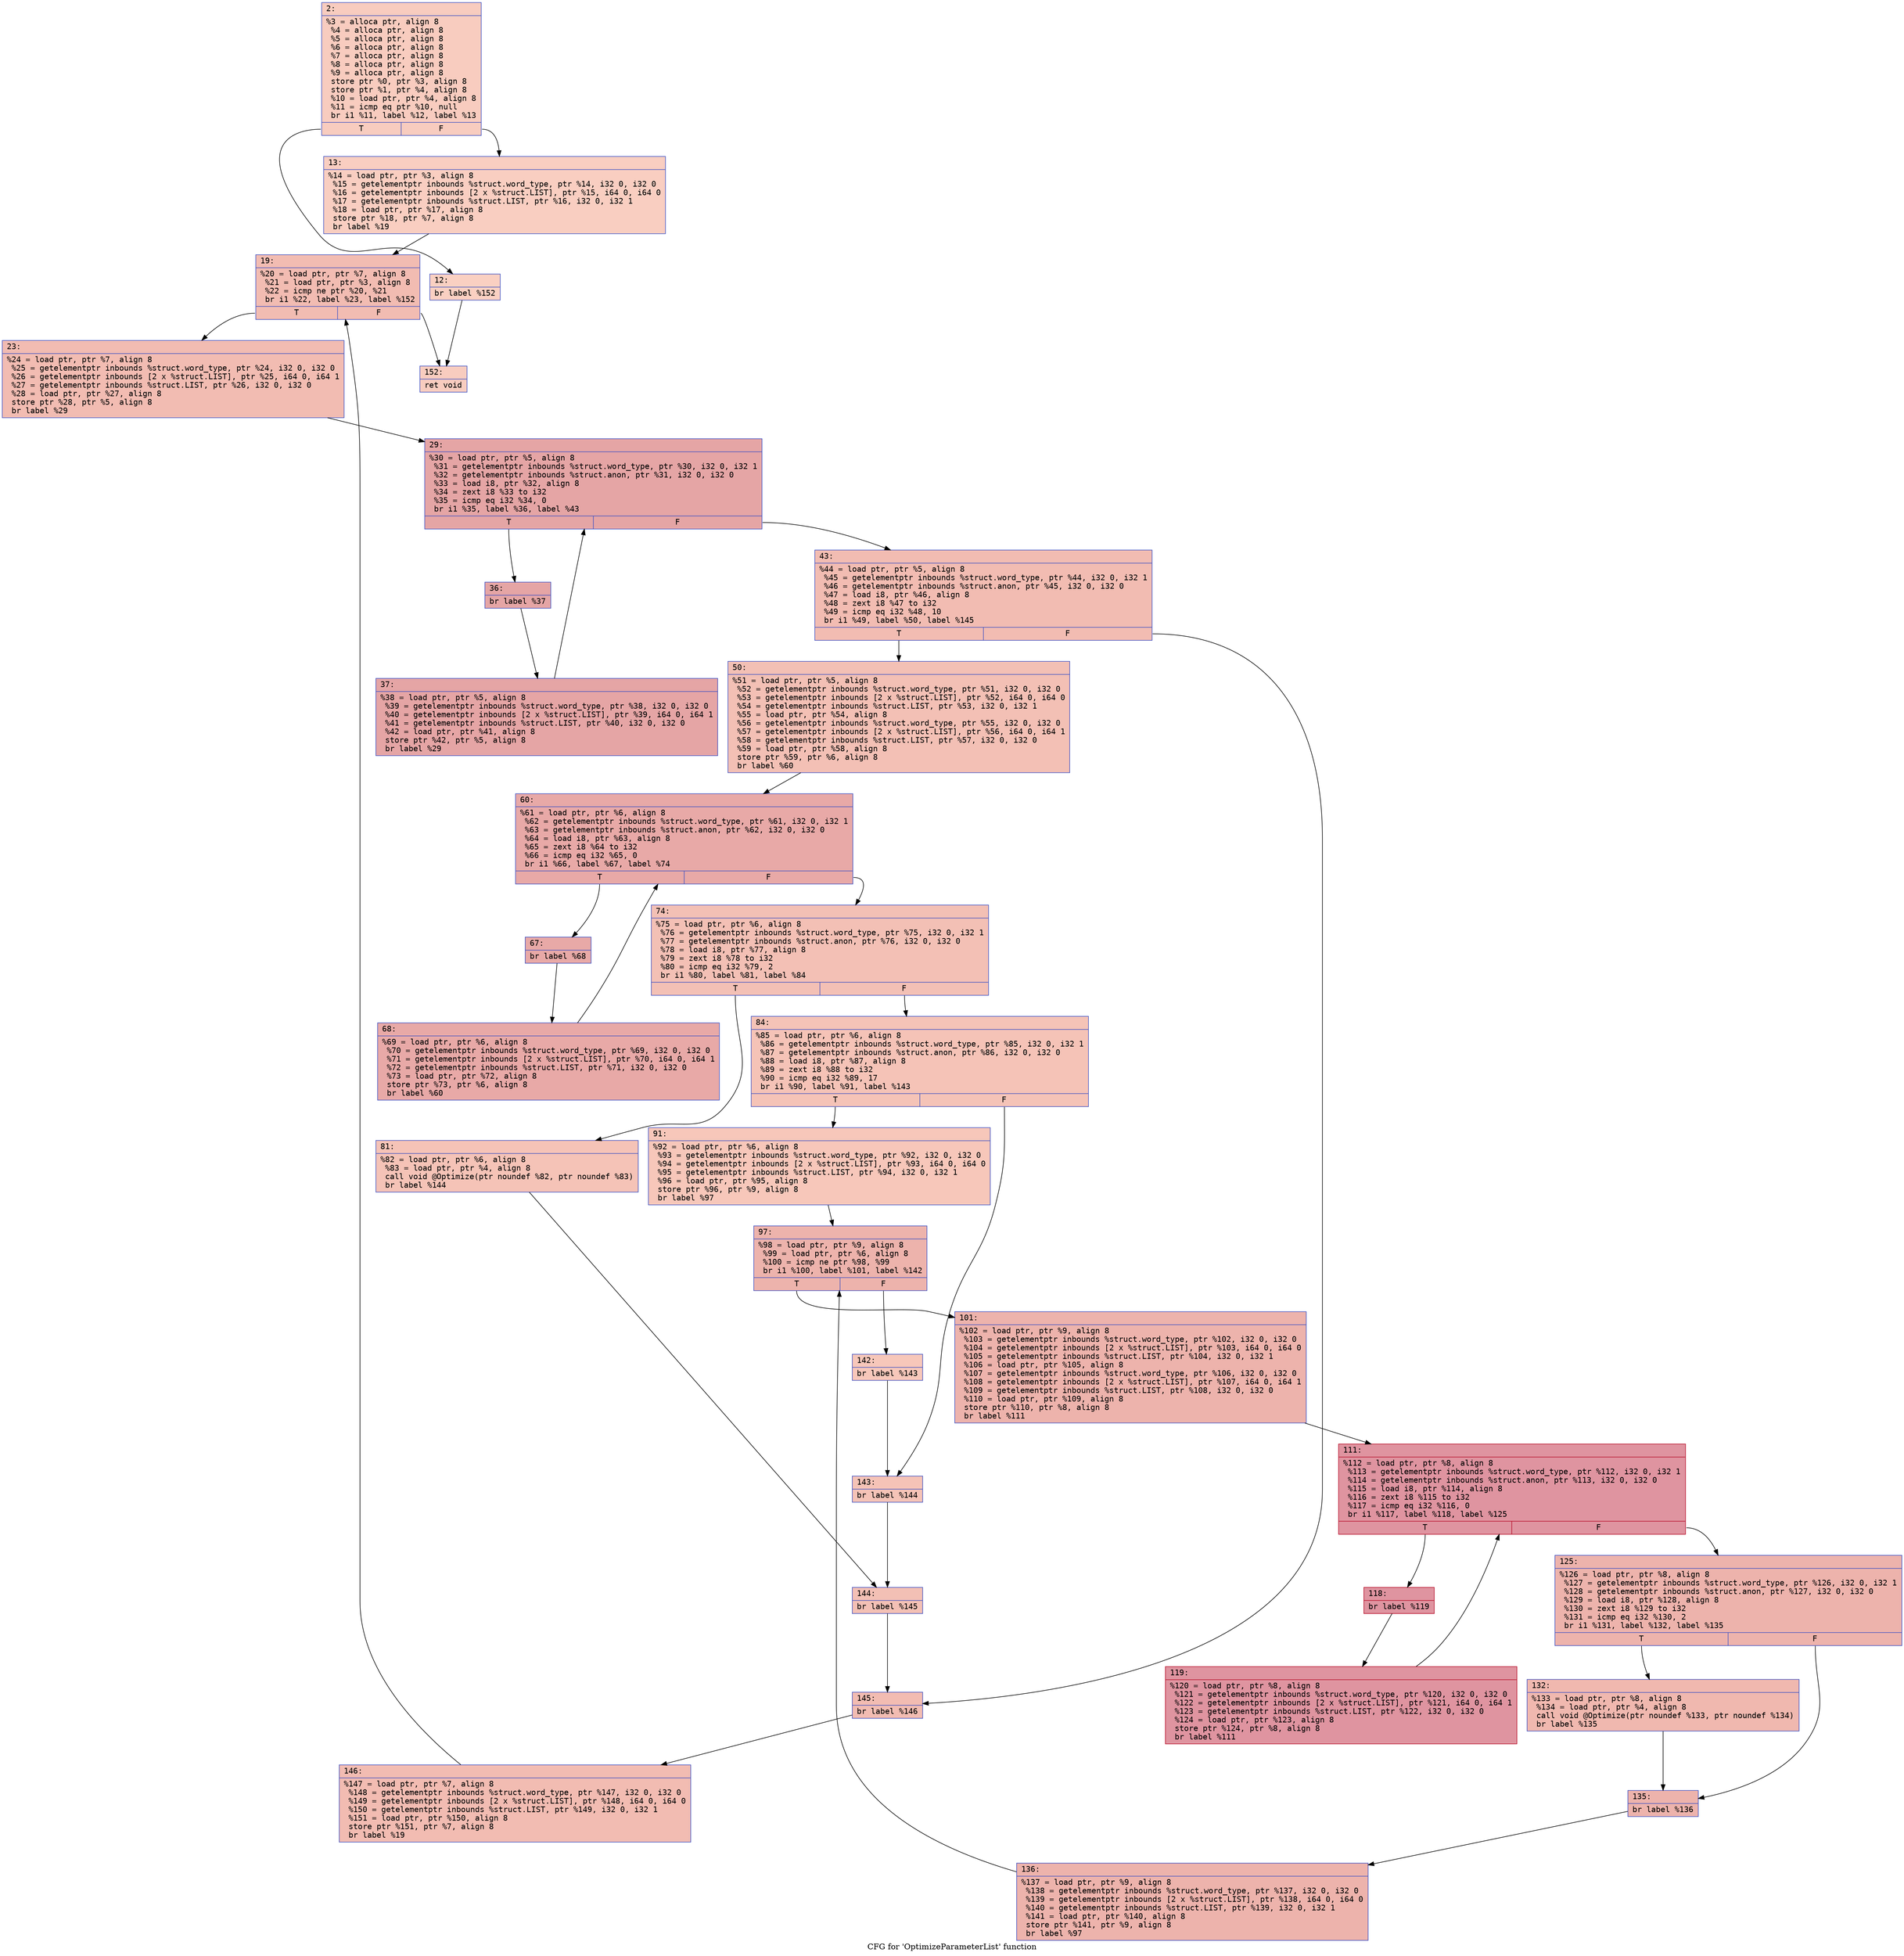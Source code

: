 digraph "CFG for 'OptimizeParameterList' function" {
	label="CFG for 'OptimizeParameterList' function";

	Node0x60000318c050 [shape=record,color="#3d50c3ff", style=filled, fillcolor="#f08b6e70" fontname="Courier",label="{2:\l|  %3 = alloca ptr, align 8\l  %4 = alloca ptr, align 8\l  %5 = alloca ptr, align 8\l  %6 = alloca ptr, align 8\l  %7 = alloca ptr, align 8\l  %8 = alloca ptr, align 8\l  %9 = alloca ptr, align 8\l  store ptr %0, ptr %3, align 8\l  store ptr %1, ptr %4, align 8\l  %10 = load ptr, ptr %4, align 8\l  %11 = icmp eq ptr %10, null\l  br i1 %11, label %12, label %13\l|{<s0>T|<s1>F}}"];
	Node0x60000318c050:s0 -> Node0x60000318c0a0[tooltip="2 -> 12\nProbability 37.50%" ];
	Node0x60000318c050:s1 -> Node0x60000318c0f0[tooltip="2 -> 13\nProbability 62.50%" ];
	Node0x60000318c0a0 [shape=record,color="#3d50c3ff", style=filled, fillcolor="#f3947570" fontname="Courier",label="{12:\l|  br label %152\l}"];
	Node0x60000318c0a0 -> Node0x60000318ca00[tooltip="12 -> 152\nProbability 100.00%" ];
	Node0x60000318c0f0 [shape=record,color="#3d50c3ff", style=filled, fillcolor="#f2907270" fontname="Courier",label="{13:\l|  %14 = load ptr, ptr %3, align 8\l  %15 = getelementptr inbounds %struct.word_type, ptr %14, i32 0, i32 0\l  %16 = getelementptr inbounds [2 x %struct.LIST], ptr %15, i64 0, i64 0\l  %17 = getelementptr inbounds %struct.LIST, ptr %16, i32 0, i32 1\l  %18 = load ptr, ptr %17, align 8\l  store ptr %18, ptr %7, align 8\l  br label %19\l}"];
	Node0x60000318c0f0 -> Node0x60000318c140[tooltip="13 -> 19\nProbability 100.00%" ];
	Node0x60000318c140 [shape=record,color="#3d50c3ff", style=filled, fillcolor="#e1675170" fontname="Courier",label="{19:\l|  %20 = load ptr, ptr %7, align 8\l  %21 = load ptr, ptr %3, align 8\l  %22 = icmp ne ptr %20, %21\l  br i1 %22, label %23, label %152\l|{<s0>T|<s1>F}}"];
	Node0x60000318c140:s0 -> Node0x60000318c190[tooltip="19 -> 23\nProbability 96.88%" ];
	Node0x60000318c140:s1 -> Node0x60000318ca00[tooltip="19 -> 152\nProbability 3.12%" ];
	Node0x60000318c190 [shape=record,color="#3d50c3ff", style=filled, fillcolor="#e1675170" fontname="Courier",label="{23:\l|  %24 = load ptr, ptr %7, align 8\l  %25 = getelementptr inbounds %struct.word_type, ptr %24, i32 0, i32 0\l  %26 = getelementptr inbounds [2 x %struct.LIST], ptr %25, i64 0, i64 1\l  %27 = getelementptr inbounds %struct.LIST, ptr %26, i32 0, i32 0\l  %28 = load ptr, ptr %27, align 8\l  store ptr %28, ptr %5, align 8\l  br label %29\l}"];
	Node0x60000318c190 -> Node0x60000318c1e0[tooltip="23 -> 29\nProbability 100.00%" ];
	Node0x60000318c1e0 [shape=record,color="#3d50c3ff", style=filled, fillcolor="#c5333470" fontname="Courier",label="{29:\l|  %30 = load ptr, ptr %5, align 8\l  %31 = getelementptr inbounds %struct.word_type, ptr %30, i32 0, i32 1\l  %32 = getelementptr inbounds %struct.anon, ptr %31, i32 0, i32 0\l  %33 = load i8, ptr %32, align 8\l  %34 = zext i8 %33 to i32\l  %35 = icmp eq i32 %34, 0\l  br i1 %35, label %36, label %43\l|{<s0>T|<s1>F}}"];
	Node0x60000318c1e0:s0 -> Node0x60000318c230[tooltip="29 -> 36\nProbability 96.88%" ];
	Node0x60000318c1e0:s1 -> Node0x60000318c2d0[tooltip="29 -> 43\nProbability 3.12%" ];
	Node0x60000318c230 [shape=record,color="#3d50c3ff", style=filled, fillcolor="#c5333470" fontname="Courier",label="{36:\l|  br label %37\l}"];
	Node0x60000318c230 -> Node0x60000318c280[tooltip="36 -> 37\nProbability 100.00%" ];
	Node0x60000318c280 [shape=record,color="#3d50c3ff", style=filled, fillcolor="#c5333470" fontname="Courier",label="{37:\l|  %38 = load ptr, ptr %5, align 8\l  %39 = getelementptr inbounds %struct.word_type, ptr %38, i32 0, i32 0\l  %40 = getelementptr inbounds [2 x %struct.LIST], ptr %39, i64 0, i64 1\l  %41 = getelementptr inbounds %struct.LIST, ptr %40, i32 0, i32 0\l  %42 = load ptr, ptr %41, align 8\l  store ptr %42, ptr %5, align 8\l  br label %29\l}"];
	Node0x60000318c280 -> Node0x60000318c1e0[tooltip="37 -> 29\nProbability 100.00%" ];
	Node0x60000318c2d0 [shape=record,color="#3d50c3ff", style=filled, fillcolor="#e1675170" fontname="Courier",label="{43:\l|  %44 = load ptr, ptr %5, align 8\l  %45 = getelementptr inbounds %struct.word_type, ptr %44, i32 0, i32 1\l  %46 = getelementptr inbounds %struct.anon, ptr %45, i32 0, i32 0\l  %47 = load i8, ptr %46, align 8\l  %48 = zext i8 %47 to i32\l  %49 = icmp eq i32 %48, 10\l  br i1 %49, label %50, label %145\l|{<s0>T|<s1>F}}"];
	Node0x60000318c2d0:s0 -> Node0x60000318c320[tooltip="43 -> 50\nProbability 50.00%" ];
	Node0x60000318c2d0:s1 -> Node0x60000318c960[tooltip="43 -> 145\nProbability 50.00%" ];
	Node0x60000318c320 [shape=record,color="#3d50c3ff", style=filled, fillcolor="#e5705870" fontname="Courier",label="{50:\l|  %51 = load ptr, ptr %5, align 8\l  %52 = getelementptr inbounds %struct.word_type, ptr %51, i32 0, i32 0\l  %53 = getelementptr inbounds [2 x %struct.LIST], ptr %52, i64 0, i64 0\l  %54 = getelementptr inbounds %struct.LIST, ptr %53, i32 0, i32 1\l  %55 = load ptr, ptr %54, align 8\l  %56 = getelementptr inbounds %struct.word_type, ptr %55, i32 0, i32 0\l  %57 = getelementptr inbounds [2 x %struct.LIST], ptr %56, i64 0, i64 1\l  %58 = getelementptr inbounds %struct.LIST, ptr %57, i32 0, i32 0\l  %59 = load ptr, ptr %58, align 8\l  store ptr %59, ptr %6, align 8\l  br label %60\l}"];
	Node0x60000318c320 -> Node0x60000318c370[tooltip="50 -> 60\nProbability 100.00%" ];
	Node0x60000318c370 [shape=record,color="#3d50c3ff", style=filled, fillcolor="#ca3b3770" fontname="Courier",label="{60:\l|  %61 = load ptr, ptr %6, align 8\l  %62 = getelementptr inbounds %struct.word_type, ptr %61, i32 0, i32 1\l  %63 = getelementptr inbounds %struct.anon, ptr %62, i32 0, i32 0\l  %64 = load i8, ptr %63, align 8\l  %65 = zext i8 %64 to i32\l  %66 = icmp eq i32 %65, 0\l  br i1 %66, label %67, label %74\l|{<s0>T|<s1>F}}"];
	Node0x60000318c370:s0 -> Node0x60000318c3c0[tooltip="60 -> 67\nProbability 96.88%" ];
	Node0x60000318c370:s1 -> Node0x60000318c460[tooltip="60 -> 74\nProbability 3.12%" ];
	Node0x60000318c3c0 [shape=record,color="#3d50c3ff", style=filled, fillcolor="#ca3b3770" fontname="Courier",label="{67:\l|  br label %68\l}"];
	Node0x60000318c3c0 -> Node0x60000318c410[tooltip="67 -> 68\nProbability 100.00%" ];
	Node0x60000318c410 [shape=record,color="#3d50c3ff", style=filled, fillcolor="#ca3b3770" fontname="Courier",label="{68:\l|  %69 = load ptr, ptr %6, align 8\l  %70 = getelementptr inbounds %struct.word_type, ptr %69, i32 0, i32 0\l  %71 = getelementptr inbounds [2 x %struct.LIST], ptr %70, i64 0, i64 1\l  %72 = getelementptr inbounds %struct.LIST, ptr %71, i32 0, i32 0\l  %73 = load ptr, ptr %72, align 8\l  store ptr %73, ptr %6, align 8\l  br label %60\l}"];
	Node0x60000318c410 -> Node0x60000318c370[tooltip="68 -> 60\nProbability 100.00%" ];
	Node0x60000318c460 [shape=record,color="#3d50c3ff", style=filled, fillcolor="#e5705870" fontname="Courier",label="{74:\l|  %75 = load ptr, ptr %6, align 8\l  %76 = getelementptr inbounds %struct.word_type, ptr %75, i32 0, i32 1\l  %77 = getelementptr inbounds %struct.anon, ptr %76, i32 0, i32 0\l  %78 = load i8, ptr %77, align 8\l  %79 = zext i8 %78 to i32\l  %80 = icmp eq i32 %79, 2\l  br i1 %80, label %81, label %84\l|{<s0>T|<s1>F}}"];
	Node0x60000318c460:s0 -> Node0x60000318c4b0[tooltip="74 -> 81\nProbability 50.00%" ];
	Node0x60000318c460:s1 -> Node0x60000318c500[tooltip="74 -> 84\nProbability 50.00%" ];
	Node0x60000318c4b0 [shape=record,color="#3d50c3ff", style=filled, fillcolor="#e8765c70" fontname="Courier",label="{81:\l|  %82 = load ptr, ptr %6, align 8\l  %83 = load ptr, ptr %4, align 8\l  call void @Optimize(ptr noundef %82, ptr noundef %83)\l  br label %144\l}"];
	Node0x60000318c4b0 -> Node0x60000318c910[tooltip="81 -> 144\nProbability 100.00%" ];
	Node0x60000318c500 [shape=record,color="#3d50c3ff", style=filled, fillcolor="#e8765c70" fontname="Courier",label="{84:\l|  %85 = load ptr, ptr %6, align 8\l  %86 = getelementptr inbounds %struct.word_type, ptr %85, i32 0, i32 1\l  %87 = getelementptr inbounds %struct.anon, ptr %86, i32 0, i32 0\l  %88 = load i8, ptr %87, align 8\l  %89 = zext i8 %88 to i32\l  %90 = icmp eq i32 %89, 17\l  br i1 %90, label %91, label %143\l|{<s0>T|<s1>F}}"];
	Node0x60000318c500:s0 -> Node0x60000318c550[tooltip="84 -> 91\nProbability 50.00%" ];
	Node0x60000318c500:s1 -> Node0x60000318c8c0[tooltip="84 -> 143\nProbability 50.00%" ];
	Node0x60000318c550 [shape=record,color="#3d50c3ff", style=filled, fillcolor="#ec7f6370" fontname="Courier",label="{91:\l|  %92 = load ptr, ptr %6, align 8\l  %93 = getelementptr inbounds %struct.word_type, ptr %92, i32 0, i32 0\l  %94 = getelementptr inbounds [2 x %struct.LIST], ptr %93, i64 0, i64 0\l  %95 = getelementptr inbounds %struct.LIST, ptr %94, i32 0, i32 1\l  %96 = load ptr, ptr %95, align 8\l  store ptr %96, ptr %9, align 8\l  br label %97\l}"];
	Node0x60000318c550 -> Node0x60000318c5a0[tooltip="91 -> 97\nProbability 100.00%" ];
	Node0x60000318c5a0 [shape=record,color="#3d50c3ff", style=filled, fillcolor="#d6524470" fontname="Courier",label="{97:\l|  %98 = load ptr, ptr %9, align 8\l  %99 = load ptr, ptr %6, align 8\l  %100 = icmp ne ptr %98, %99\l  br i1 %100, label %101, label %142\l|{<s0>T|<s1>F}}"];
	Node0x60000318c5a0:s0 -> Node0x60000318c5f0[tooltip="97 -> 101\nProbability 96.88%" ];
	Node0x60000318c5a0:s1 -> Node0x60000318c870[tooltip="97 -> 142\nProbability 3.12%" ];
	Node0x60000318c5f0 [shape=record,color="#3d50c3ff", style=filled, fillcolor="#d6524470" fontname="Courier",label="{101:\l|  %102 = load ptr, ptr %9, align 8\l  %103 = getelementptr inbounds %struct.word_type, ptr %102, i32 0, i32 0\l  %104 = getelementptr inbounds [2 x %struct.LIST], ptr %103, i64 0, i64 0\l  %105 = getelementptr inbounds %struct.LIST, ptr %104, i32 0, i32 1\l  %106 = load ptr, ptr %105, align 8\l  %107 = getelementptr inbounds %struct.word_type, ptr %106, i32 0, i32 0\l  %108 = getelementptr inbounds [2 x %struct.LIST], ptr %107, i64 0, i64 1\l  %109 = getelementptr inbounds %struct.LIST, ptr %108, i32 0, i32 0\l  %110 = load ptr, ptr %109, align 8\l  store ptr %110, ptr %8, align 8\l  br label %111\l}"];
	Node0x60000318c5f0 -> Node0x60000318c640[tooltip="101 -> 111\nProbability 100.00%" ];
	Node0x60000318c640 [shape=record,color="#b70d28ff", style=filled, fillcolor="#b70d2870" fontname="Courier",label="{111:\l|  %112 = load ptr, ptr %8, align 8\l  %113 = getelementptr inbounds %struct.word_type, ptr %112, i32 0, i32 1\l  %114 = getelementptr inbounds %struct.anon, ptr %113, i32 0, i32 0\l  %115 = load i8, ptr %114, align 8\l  %116 = zext i8 %115 to i32\l  %117 = icmp eq i32 %116, 0\l  br i1 %117, label %118, label %125\l|{<s0>T|<s1>F}}"];
	Node0x60000318c640:s0 -> Node0x60000318c690[tooltip="111 -> 118\nProbability 96.88%" ];
	Node0x60000318c640:s1 -> Node0x60000318c730[tooltip="111 -> 125\nProbability 3.12%" ];
	Node0x60000318c690 [shape=record,color="#b70d28ff", style=filled, fillcolor="#b70d2870" fontname="Courier",label="{118:\l|  br label %119\l}"];
	Node0x60000318c690 -> Node0x60000318c6e0[tooltip="118 -> 119\nProbability 100.00%" ];
	Node0x60000318c6e0 [shape=record,color="#b70d28ff", style=filled, fillcolor="#b70d2870" fontname="Courier",label="{119:\l|  %120 = load ptr, ptr %8, align 8\l  %121 = getelementptr inbounds %struct.word_type, ptr %120, i32 0, i32 0\l  %122 = getelementptr inbounds [2 x %struct.LIST], ptr %121, i64 0, i64 1\l  %123 = getelementptr inbounds %struct.LIST, ptr %122, i32 0, i32 0\l  %124 = load ptr, ptr %123, align 8\l  store ptr %124, ptr %8, align 8\l  br label %111\l}"];
	Node0x60000318c6e0 -> Node0x60000318c640[tooltip="119 -> 111\nProbability 100.00%" ];
	Node0x60000318c730 [shape=record,color="#3d50c3ff", style=filled, fillcolor="#d6524470" fontname="Courier",label="{125:\l|  %126 = load ptr, ptr %8, align 8\l  %127 = getelementptr inbounds %struct.word_type, ptr %126, i32 0, i32 1\l  %128 = getelementptr inbounds %struct.anon, ptr %127, i32 0, i32 0\l  %129 = load i8, ptr %128, align 8\l  %130 = zext i8 %129 to i32\l  %131 = icmp eq i32 %130, 2\l  br i1 %131, label %132, label %135\l|{<s0>T|<s1>F}}"];
	Node0x60000318c730:s0 -> Node0x60000318c780[tooltip="125 -> 132\nProbability 50.00%" ];
	Node0x60000318c730:s1 -> Node0x60000318c7d0[tooltip="125 -> 135\nProbability 50.00%" ];
	Node0x60000318c780 [shape=record,color="#3d50c3ff", style=filled, fillcolor="#dc5d4a70" fontname="Courier",label="{132:\l|  %133 = load ptr, ptr %8, align 8\l  %134 = load ptr, ptr %4, align 8\l  call void @Optimize(ptr noundef %133, ptr noundef %134)\l  br label %135\l}"];
	Node0x60000318c780 -> Node0x60000318c7d0[tooltip="132 -> 135\nProbability 100.00%" ];
	Node0x60000318c7d0 [shape=record,color="#3d50c3ff", style=filled, fillcolor="#d6524470" fontname="Courier",label="{135:\l|  br label %136\l}"];
	Node0x60000318c7d0 -> Node0x60000318c820[tooltip="135 -> 136\nProbability 100.00%" ];
	Node0x60000318c820 [shape=record,color="#3d50c3ff", style=filled, fillcolor="#d6524470" fontname="Courier",label="{136:\l|  %137 = load ptr, ptr %9, align 8\l  %138 = getelementptr inbounds %struct.word_type, ptr %137, i32 0, i32 0\l  %139 = getelementptr inbounds [2 x %struct.LIST], ptr %138, i64 0, i64 0\l  %140 = getelementptr inbounds %struct.LIST, ptr %139, i32 0, i32 1\l  %141 = load ptr, ptr %140, align 8\l  store ptr %141, ptr %9, align 8\l  br label %97\l}"];
	Node0x60000318c820 -> Node0x60000318c5a0[tooltip="136 -> 97\nProbability 100.00%" ];
	Node0x60000318c870 [shape=record,color="#3d50c3ff", style=filled, fillcolor="#ec7f6370" fontname="Courier",label="{142:\l|  br label %143\l}"];
	Node0x60000318c870 -> Node0x60000318c8c0[tooltip="142 -> 143\nProbability 100.00%" ];
	Node0x60000318c8c0 [shape=record,color="#3d50c3ff", style=filled, fillcolor="#e8765c70" fontname="Courier",label="{143:\l|  br label %144\l}"];
	Node0x60000318c8c0 -> Node0x60000318c910[tooltip="143 -> 144\nProbability 100.00%" ];
	Node0x60000318c910 [shape=record,color="#3d50c3ff", style=filled, fillcolor="#e5705870" fontname="Courier",label="{144:\l|  br label %145\l}"];
	Node0x60000318c910 -> Node0x60000318c960[tooltip="144 -> 145\nProbability 100.00%" ];
	Node0x60000318c960 [shape=record,color="#3d50c3ff", style=filled, fillcolor="#e1675170" fontname="Courier",label="{145:\l|  br label %146\l}"];
	Node0x60000318c960 -> Node0x60000318c9b0[tooltip="145 -> 146\nProbability 100.00%" ];
	Node0x60000318c9b0 [shape=record,color="#3d50c3ff", style=filled, fillcolor="#e1675170" fontname="Courier",label="{146:\l|  %147 = load ptr, ptr %7, align 8\l  %148 = getelementptr inbounds %struct.word_type, ptr %147, i32 0, i32 0\l  %149 = getelementptr inbounds [2 x %struct.LIST], ptr %148, i64 0, i64 0\l  %150 = getelementptr inbounds %struct.LIST, ptr %149, i32 0, i32 1\l  %151 = load ptr, ptr %150, align 8\l  store ptr %151, ptr %7, align 8\l  br label %19\l}"];
	Node0x60000318c9b0 -> Node0x60000318c140[tooltip="146 -> 19\nProbability 100.00%" ];
	Node0x60000318ca00 [shape=record,color="#3d50c3ff", style=filled, fillcolor="#f08b6e70" fontname="Courier",label="{152:\l|  ret void\l}"];
}

